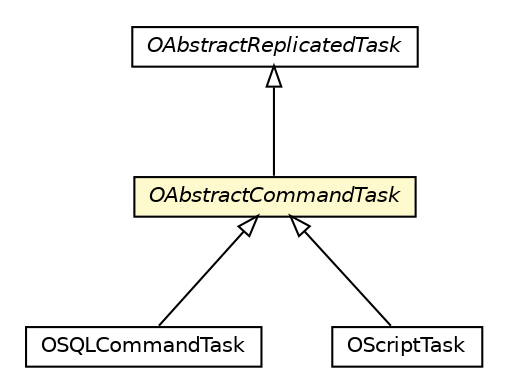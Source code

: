 #!/usr/local/bin/dot
#
# Class diagram 
# Generated by UMLGraph version R5_6-24-gf6e263 (http://www.umlgraph.org/)
#

digraph G {
	edge [fontname="Helvetica",fontsize=10,labelfontname="Helvetica",labelfontsize=10];
	node [fontname="Helvetica",fontsize=10,shape=plaintext];
	nodesep=0.25;
	ranksep=0.5;
	// com.orientechnologies.orient.server.distributed.task.OAbstractCommandTask
	c1401666 [label=<<table title="com.orientechnologies.orient.server.distributed.task.OAbstractCommandTask" border="0" cellborder="1" cellspacing="0" cellpadding="2" port="p" bgcolor="lemonChiffon" href="./OAbstractCommandTask.html">
		<tr><td><table border="0" cellspacing="0" cellpadding="1">
<tr><td align="center" balign="center"><font face="Helvetica-Oblique"> OAbstractCommandTask </font></td></tr>
		</table></td></tr>
		</table>>, URL="./OAbstractCommandTask.html", fontname="Helvetica", fontcolor="black", fontsize=10.0];
	// com.orientechnologies.orient.server.distributed.task.OAbstractReplicatedTask
	c1401674 [label=<<table title="com.orientechnologies.orient.server.distributed.task.OAbstractReplicatedTask" border="0" cellborder="1" cellspacing="0" cellpadding="2" port="p" href="./OAbstractReplicatedTask.html">
		<tr><td><table border="0" cellspacing="0" cellpadding="1">
<tr><td align="center" balign="center"><font face="Helvetica-Oblique"> OAbstractReplicatedTask </font></td></tr>
		</table></td></tr>
		</table>>, URL="./OAbstractReplicatedTask.html", fontname="Helvetica", fontcolor="black", fontsize=10.0];
	// com.orientechnologies.orient.server.distributed.impl.task.OSQLCommandTask
	c1401963 [label=<<table title="com.orientechnologies.orient.server.distributed.impl.task.OSQLCommandTask" border="0" cellborder="1" cellspacing="0" cellpadding="2" port="p" href="../impl/task/OSQLCommandTask.html">
		<tr><td><table border="0" cellspacing="0" cellpadding="1">
<tr><td align="center" balign="center"> OSQLCommandTask </td></tr>
		</table></td></tr>
		</table>>, URL="../impl/task/OSQLCommandTask.html", fontname="Helvetica", fontcolor="black", fontsize=10.0];
	// com.orientechnologies.orient.server.distributed.impl.task.OScriptTask
	c1401982 [label=<<table title="com.orientechnologies.orient.server.distributed.impl.task.OScriptTask" border="0" cellborder="1" cellspacing="0" cellpadding="2" port="p" href="../impl/task/OScriptTask.html">
		<tr><td><table border="0" cellspacing="0" cellpadding="1">
<tr><td align="center" balign="center"> OScriptTask </td></tr>
		</table></td></tr>
		</table>>, URL="../impl/task/OScriptTask.html", fontname="Helvetica", fontcolor="black", fontsize=10.0];
	//com.orientechnologies.orient.server.distributed.task.OAbstractCommandTask extends com.orientechnologies.orient.server.distributed.task.OAbstractReplicatedTask
	c1401674:p -> c1401666:p [dir=back,arrowtail=empty];
	//com.orientechnologies.orient.server.distributed.impl.task.OSQLCommandTask extends com.orientechnologies.orient.server.distributed.task.OAbstractCommandTask
	c1401666:p -> c1401963:p [dir=back,arrowtail=empty];
	//com.orientechnologies.orient.server.distributed.impl.task.OScriptTask extends com.orientechnologies.orient.server.distributed.task.OAbstractCommandTask
	c1401666:p -> c1401982:p [dir=back,arrowtail=empty];
}

